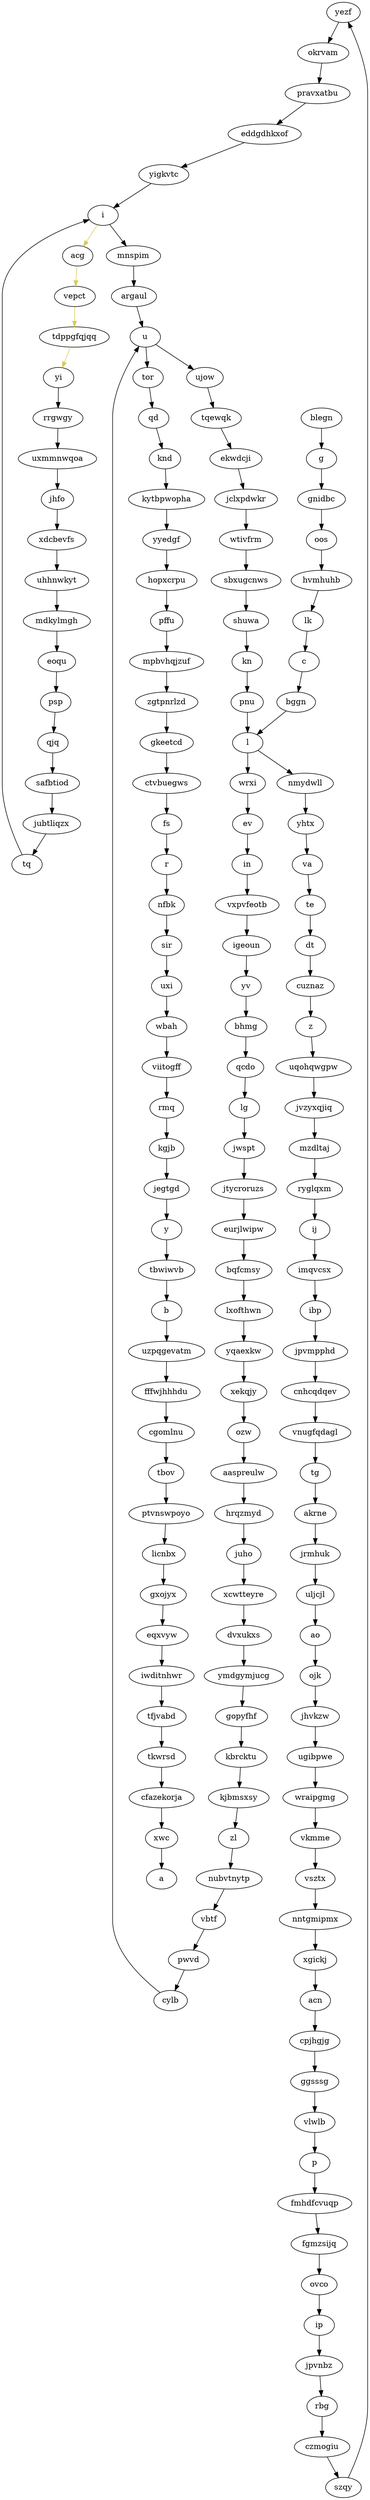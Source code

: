 digraph G {
    yezf;
    yezf -> okrvam;
    gnidbc;
    gnidbc -> oos;
    yqaexkw;
    yqaexkw -> xekqjy;
    bqfcmsy;
    bqfcmsy -> lxofthwn;
    wbah;
    wbah -> viitogff;
    vlwlb;
    vlwlb -> p;
    lxofthwn;
    lxofthwn -> yqaexkw;
    xdcbevfs;
    xdcbevfs -> uhhnwkyt;
    ujow;
    ujow -> tqewqk;
    mpbvhqjzuf;
    mpbvhqjzuf -> zgtpnrlzd;
    tfjvabd;
    tfjvabd -> tkwrsd;
    fgmzsijq;
    fgmzsijq -> ovco;
    shuwa;
    shuwa -> kn;
    yi;
    yi -> rrgwgy;
    aaspreulw;
    aaspreulw -> hrqzmyd;
    tqewqk;
    tqewqk -> ekwdcji;
    qd;
    qd -> knd;
    uqohqwgpw;
    uqohqwgpw -> jvzyxqjiq;
    blegn;
    blegn -> g;
    vsztx;
    vsztx -> nntgmipmx;
    jpvnbz;
    jpvnbz -> rbg;
    tdppgfqjqq;
    yv;
    yv -> bhmg;
    cnhcqdqev;
    cnhcqdqev -> vnugfqdagl;
    wraipgmg;
    wraipgmg -> vkmme;
    ij;
    ij -> imqvcsx;
    jhvkzw;
    jhvkzw -> ugibpwe;
    in;
    in -> vxpvfeotb;
    xekqjy;
    xekqjy -> ozw;
    mnspim;
    mnspim -> argaul;
    gkeetcd;
    gkeetcd -> ctvbuegws;
    ip;
    ip -> jpvnbz;
    hrqzmyd;
    hrqzmyd -> juho;
    uxi;
    uxi -> wbah;
    ekwdcji;
    ekwdcji -> jclxpdwkr;
    qcdo;
    qcdo -> lg;
    vbtf;
    vbtf -> pwvd;
    nmydwll;
    nmydwll -> yhtx;
    dvxukxs;
    dvxukxs -> ymdgymjucg;
    yigkvtc;
    yigkvtc -> i;
    ao;
    ao -> ojk;
    ggsssg;
    ggsssg -> vlwlb;
    zl;
    zl -> nubvtnytp;
    nfbk;
    nfbk -> sir;
    rbg;
    rbg -> czmogiu;
    pnu;
    pnu -> l;
    gxojyx;
    gxojyx -> eqxvyw;
    wrxi;
    wrxi -> ev;
    gopyfhf;
    gopyfhf -> kbrcktu;
    sbxugcnws;
    sbxugcnws -> shuwa;
    vkmme;
    vkmme -> vsztx;
    cylb;
    cylb -> u;
    xwc;
    xwc -> a;
    cuznaz;
    cuznaz -> z;
    jwspt;
    jwspt -> jtycroruzs;
    ymdgymjucg;
    ymdgymjucg -> gopyfhf;
    viitogff;
    viitogff -> rmq;
    vxpvfeotb;
    vxpvfeotb -> igeoun;
    bhmg;
    bhmg -> qcdo;
    ctvbuegws;
    ctvbuegws -> fs;
    tor;
    tor -> qd;
    iwditnhwr;
    iwditnhwr -> tfjvabd;
    argaul;
    argaul -> u;
    knd;
    knd -> kytbpwopha;
    eoqu;
    eoqu -> psp;
    mzdltaj;
    mzdltaj -> ryglqxm;
    jubtliqzx;
    jubtliqzx -> tq;
    zgtpnrlzd;
    zgtpnrlzd -> gkeetcd;
    b;
    b -> uzpqgevatm;
    c;
    c -> bggn;
    kn;
    kn -> pnu;
    g;
    g -> gnidbc;
    uhhnwkyt;
    uhhnwkyt -> mdkylmgh;
    kytbpwopha;
    kytbpwopha -> yyedgf;
    i;
    i -> mnspim;
    l;
    l -> nmydwll;
    l -> wrxi;
    tkwrsd;
    tkwrsd -> cfazekorja;
    p;
    p -> fmhdfcvuqp;
    pravxatbu;
    pravxatbu -> eddgdhkxof;
    te;
    te -> dt;
    pffu;
    pffu -> mpbvhqjzuf;
    hvmhuhb;
    hvmhuhb -> lk;
    r;
    r -> nfbk;
    tg;
    tg -> akrne;
    vnugfqdagl;
    vnugfqdagl -> tg;
    u;
    u -> tor;
    u -> ujow;
    ibp;
    ibp -> jpvmpphd;
    qjq;
    qjq -> safbtiod;
    y;
    y -> tbwiwvb;
    z;
    z -> uqohqwgpw;
    lg;
    lg -> jwspt;
    vepct;
    tq;
    tq -> i;
    lk;
    lk -> c;
    jpvmpphd;
    jpvmpphd -> cnhcqdqev;
    eqxvyw;
    eqxvyw -> iwditnhwr;
    acg;
    yyedgf;
    yyedgf -> hopxcrpu;
    acn;
    acn -> cpjhgjg;
    kbrcktu;
    kbrcktu -> kjbmsxsy;
    dt;
    dt -> cuznaz;
    oos;
    oos -> hvmhuhb;
    fmhdfcvuqp;
    fmhdfcvuqp -> fgmzsijq;
    kjbmsxsy;
    kjbmsxsy -> zl;
    rmq;
    rmq -> kgjb;
    uljcjl;
    uljcjl -> ao;
    safbtiod;
    safbtiod -> jubtliqzx;
    juho;
    juho -> xcwtteyre;
    mdkylmgh;
    mdkylmgh -> eoqu;
    kgjb;
    kgjb -> jegtgd;
    ovco;
    ovco -> ip;
    eurjlwipw;
    eurjlwipw -> bqfcmsy;
    cgomlnu;
    cgomlnu -> tbov;
    va;
    va -> te;
    ptvnswpoyo;
    ptvnswpoyo -> licnbx;
    fffwjhhhdu;
    fffwjhhhdu -> cgomlnu;
    ev;
    ev -> in;
    hopxcrpu;
    hopxcrpu -> pffu;
    akrne;
    akrne -> jrmhuk;
    czmogiu;
    czmogiu -> szqy;
    eddgdhkxof;
    eddgdhkxof -> yigkvtc;
    jhfo;
    jhfo -> xdcbevfs;
    cpjhgjg;
    cpjhgjg -> ggsssg;
    licnbx;
    licnbx -> gxojyx;
    imqvcsx;
    imqvcsx -> ibp;
    ugibpwe;
    ugibpwe -> wraipgmg;
    pwvd;
    pwvd -> cylb;
    bggn;
    bggn -> l;
    xgickj;
    xgickj -> acn;
    psp;
    psp -> qjq;
    fs;
    fs -> r;
    okrvam;
    okrvam -> pravxatbu;
    uxmmnwqoa;
    uxmmnwqoa -> jhfo;
    nntgmipmx;
    nntgmipmx -> xgickj;
    rrgwgy;
    rrgwgy -> uxmmnwqoa;
    sir;
    sir -> uxi;
    wtivfrm;
    wtivfrm -> sbxugcnws;
    xcwtteyre;
    xcwtteyre -> dvxukxs;
    jrmhuk;
    jrmhuk -> uljcjl;
    tbov;
    tbov -> ptvnswpoyo;
    jegtgd;
    jegtgd -> y;
    ryglqxm;
    ryglqxm -> ij;
    igeoun;
    igeoun -> yv;
    nubvtnytp;
    nubvtnytp -> vbtf;
    yhtx;
    yhtx -> va;
    jvzyxqjiq;
    jvzyxqjiq -> mzdltaj;
    ozw;
    ozw -> aaspreulw;
    jclxpdwkr;
    jclxpdwkr -> wtivfrm;
    tbwiwvb;
    tbwiwvb -> b;
    ojk;
    ojk -> jhvkzw;
    jtycroruzs;
    jtycroruzs -> eurjlwipw;
    uzpqgevatm;
    uzpqgevatm -> fffwjhhhdu;
    szqy;
    szqy -> yezf;
    cfazekorja;
    cfazekorja -> xwc;
    { edge [color="#d7cb54"]; i -> acg; acg -> vepct; vepct -> tdppgfqjqq; tdppgfqjqq -> yi; }
}
